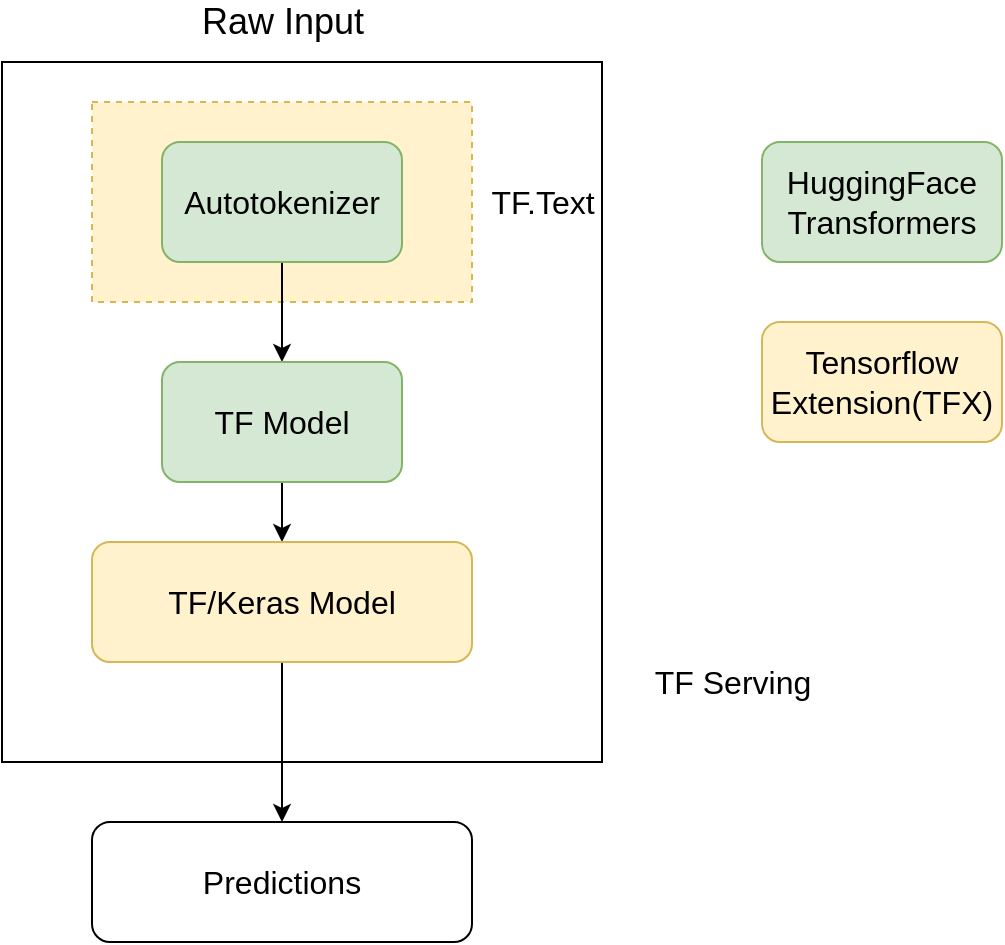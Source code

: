<mxfile version="14.9.2" type="github">
  <diagram id="4dGJoL2ix_DinHePUw92" name="Page-1">
    <mxGraphModel dx="946" dy="588" grid="1" gridSize="10" guides="1" tooltips="1" connect="1" arrows="1" fold="1" page="1" pageScale="1" pageWidth="850" pageHeight="1100" math="0" shadow="0">
      <root>
        <mxCell id="0" />
        <mxCell id="1" parent="0" />
        <mxCell id="V3bSH9CBGNAW1lTtlsco-1" value="" style="rounded=0;whiteSpace=wrap;html=1;" vertex="1" parent="1">
          <mxGeometry x="120" y="90" width="300" height="350" as="geometry" />
        </mxCell>
        <mxCell id="V3bSH9CBGNAW1lTtlsco-5" value="" style="rounded=0;whiteSpace=wrap;html=1;dashed=1;fillColor=#fff2cc;strokeColor=#d6b656;" vertex="1" parent="1">
          <mxGeometry x="165" y="110" width="190" height="100" as="geometry" />
        </mxCell>
        <mxCell id="V3bSH9CBGNAW1lTtlsco-2" value="&lt;font style=&quot;font-size: 18px&quot;&gt;Raw Input&lt;/font&gt;" style="text;html=1;align=center;verticalAlign=middle;resizable=0;points=[];autosize=1;strokeColor=none;" vertex="1" parent="1">
          <mxGeometry x="210" y="60" width="100" height="20" as="geometry" />
        </mxCell>
        <mxCell id="V3bSH9CBGNAW1lTtlsco-10" value="" style="edgeStyle=orthogonalEdgeStyle;rounded=0;orthogonalLoop=1;jettySize=auto;html=1;" edge="1" parent="1" source="V3bSH9CBGNAW1lTtlsco-4" target="V3bSH9CBGNAW1lTtlsco-7">
          <mxGeometry relative="1" as="geometry" />
        </mxCell>
        <mxCell id="V3bSH9CBGNAW1lTtlsco-4" value="&lt;font style=&quot;font-size: 16px&quot;&gt;Autotokenizer&lt;/font&gt;" style="rounded=1;whiteSpace=wrap;html=1;fillColor=#d5e8d4;strokeColor=#82b366;" vertex="1" parent="1">
          <mxGeometry x="200" y="130" width="120" height="60" as="geometry" />
        </mxCell>
        <mxCell id="V3bSH9CBGNAW1lTtlsco-6" value="&lt;font style=&quot;font-size: 16px&quot;&gt;TF.Text&lt;/font&gt;" style="text;html=1;align=center;verticalAlign=middle;resizable=0;points=[];autosize=1;strokeColor=none;" vertex="1" parent="1">
          <mxGeometry x="355" y="150" width="70" height="20" as="geometry" />
        </mxCell>
        <mxCell id="V3bSH9CBGNAW1lTtlsco-11" value="" style="edgeStyle=orthogonalEdgeStyle;rounded=0;orthogonalLoop=1;jettySize=auto;html=1;" edge="1" parent="1" source="V3bSH9CBGNAW1lTtlsco-7" target="V3bSH9CBGNAW1lTtlsco-8">
          <mxGeometry relative="1" as="geometry" />
        </mxCell>
        <mxCell id="V3bSH9CBGNAW1lTtlsco-7" value="&lt;font style=&quot;font-size: 16px&quot;&gt;TF Model&lt;/font&gt;" style="rounded=1;whiteSpace=wrap;html=1;fillColor=#d5e8d4;strokeColor=#82b366;" vertex="1" parent="1">
          <mxGeometry x="200" y="240" width="120" height="60" as="geometry" />
        </mxCell>
        <mxCell id="V3bSH9CBGNAW1lTtlsco-15" value="" style="edgeStyle=orthogonalEdgeStyle;rounded=0;orthogonalLoop=1;jettySize=auto;html=1;" edge="1" parent="1" source="V3bSH9CBGNAW1lTtlsco-8" target="V3bSH9CBGNAW1lTtlsco-14">
          <mxGeometry relative="1" as="geometry" />
        </mxCell>
        <mxCell id="V3bSH9CBGNAW1lTtlsco-8" value="&lt;font style=&quot;font-size: 16px&quot;&gt;TF/Keras Model&lt;/font&gt;" style="rounded=1;whiteSpace=wrap;html=1;fillColor=#fff2cc;strokeColor=#d6b656;" vertex="1" parent="1">
          <mxGeometry x="165" y="330" width="190" height="60" as="geometry" />
        </mxCell>
        <mxCell id="V3bSH9CBGNAW1lTtlsco-9" value="&lt;font style=&quot;font-size: 16px&quot;&gt;HuggingFace&lt;br&gt;Transformers&lt;br&gt;&lt;/font&gt;" style="rounded=1;whiteSpace=wrap;html=1;fillColor=#d5e8d4;strokeColor=#82b366;" vertex="1" parent="1">
          <mxGeometry x="500" y="130" width="120" height="60" as="geometry" />
        </mxCell>
        <mxCell id="V3bSH9CBGNAW1lTtlsco-13" value="&lt;font style=&quot;font-size: 16px&quot;&gt;TF Serving&lt;/font&gt;" style="text;html=1;align=center;verticalAlign=middle;resizable=0;points=[];autosize=1;strokeColor=none;" vertex="1" parent="1">
          <mxGeometry x="440" y="390" width="90" height="20" as="geometry" />
        </mxCell>
        <mxCell id="V3bSH9CBGNAW1lTtlsco-14" value="&lt;font style=&quot;font-size: 16px&quot;&gt;Predictions&lt;/font&gt;" style="rounded=1;whiteSpace=wrap;html=1;" vertex="1" parent="1">
          <mxGeometry x="165" y="470" width="190" height="60" as="geometry" />
        </mxCell>
        <mxCell id="V3bSH9CBGNAW1lTtlsco-16" value="&lt;font style=&quot;font-size: 16px&quot;&gt;Tensorflow&lt;br&gt;Extension(TFX)&lt;br&gt;&lt;/font&gt;" style="rounded=1;whiteSpace=wrap;html=1;fillColor=#fff2cc;strokeColor=#d6b656;" vertex="1" parent="1">
          <mxGeometry x="500" y="220" width="120" height="60" as="geometry" />
        </mxCell>
      </root>
    </mxGraphModel>
  </diagram>
</mxfile>
